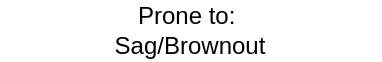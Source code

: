 <mxfile version="22.0.6" type="google">
  <diagram name="Page-1" id="C_w7_EAAcKMraWdQ1H6U">
    <mxGraphModel grid="1" page="1" gridSize="10" guides="1" tooltips="1" connect="1" arrows="1" fold="1" pageScale="1" pageWidth="850" pageHeight="1100" math="0" shadow="0">
      <root>
        <mxCell id="0" />
        <mxCell id="1" parent="0" />
        <mxCell id="vSYfxSik1J3sDSpDnQsV-1" value="Prone to:&amp;nbsp;&lt;br&gt;Sag/Brownout" style="text;html=1;strokeColor=none;fillColor=none;align=center;verticalAlign=middle;whiteSpace=wrap;rounded=0;" vertex="1" parent="1">
          <mxGeometry x="170" y="211" width="190" height="30" as="geometry" />
        </mxCell>
      </root>
    </mxGraphModel>
  </diagram>
</mxfile>
